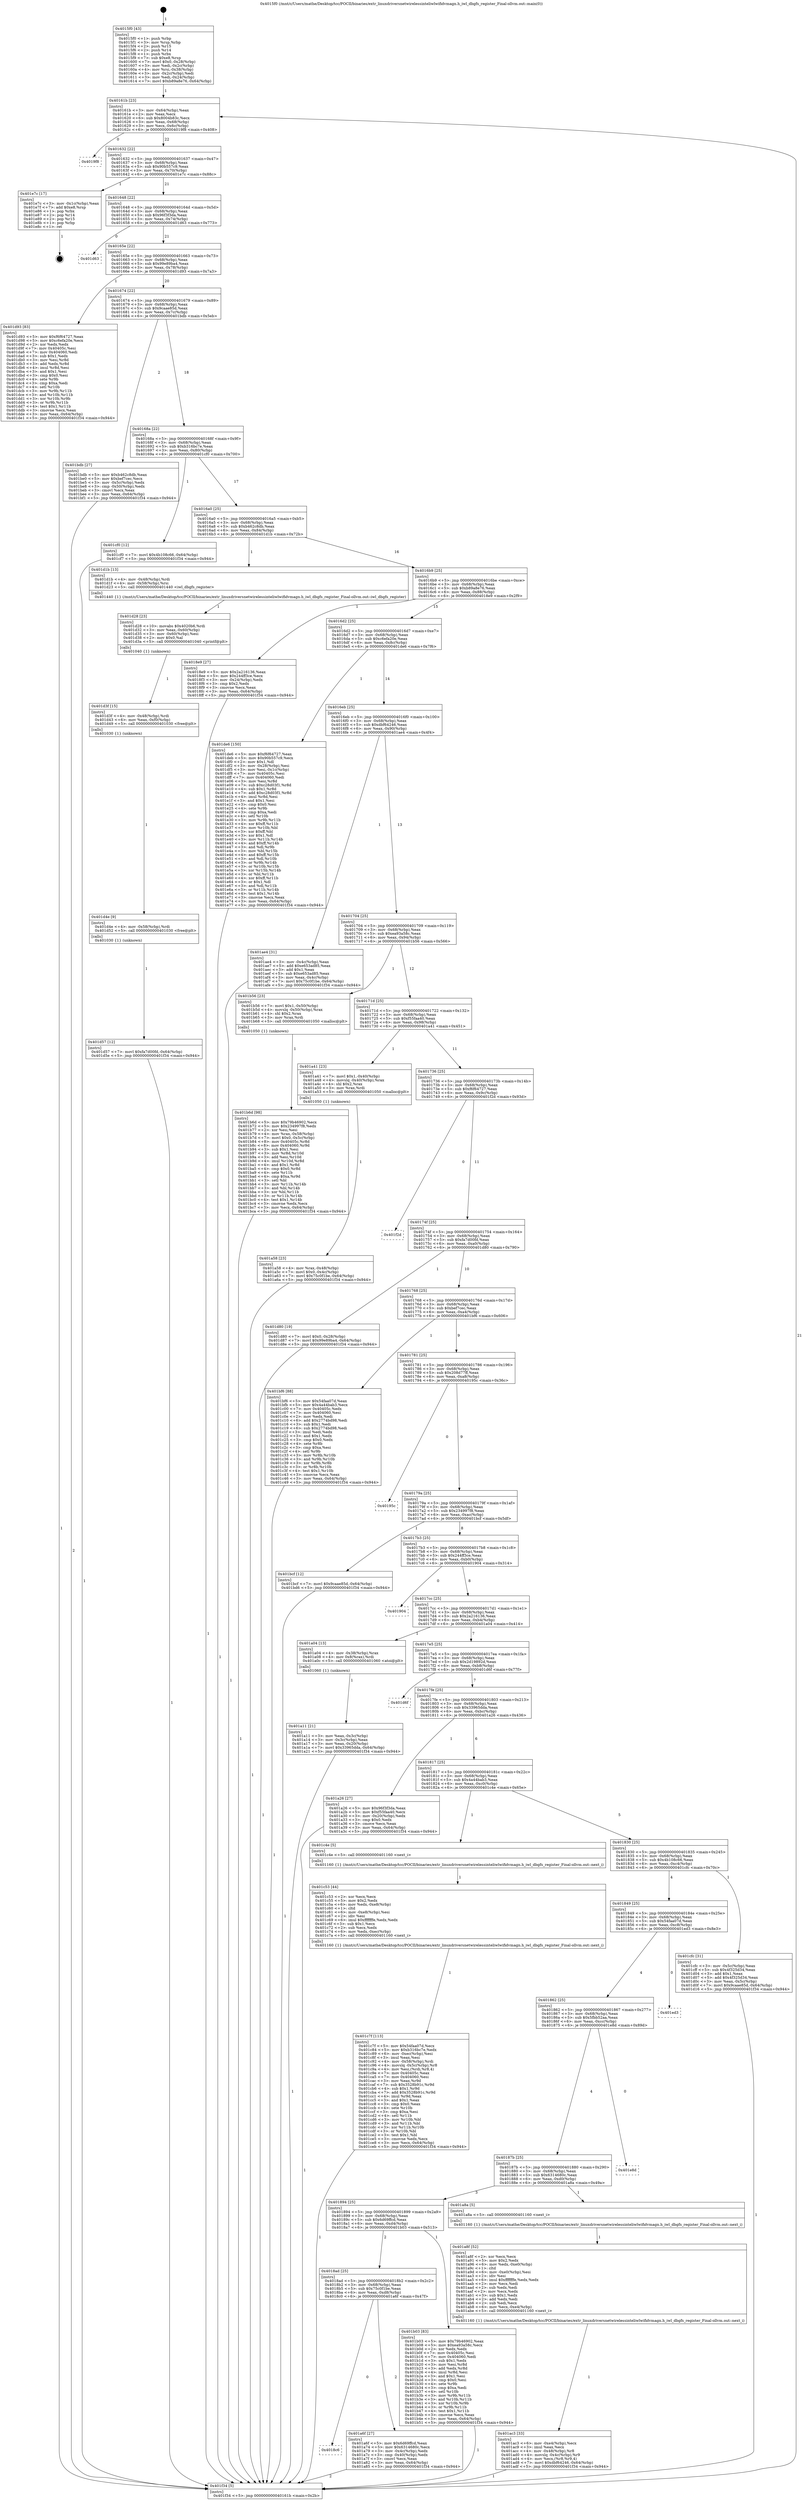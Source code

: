digraph "0x4015f0" {
  label = "0x4015f0 (/mnt/c/Users/mathe/Desktop/tcc/POCII/binaries/extr_linuxdriversnetwirelessinteliwlwifidvmagn.h_iwl_dbgfs_register_Final-ollvm.out::main(0))"
  labelloc = "t"
  node[shape=record]

  Entry [label="",width=0.3,height=0.3,shape=circle,fillcolor=black,style=filled]
  "0x40161b" [label="{
     0x40161b [23]\l
     | [instrs]\l
     &nbsp;&nbsp;0x40161b \<+3\>: mov -0x64(%rbp),%eax\l
     &nbsp;&nbsp;0x40161e \<+2\>: mov %eax,%ecx\l
     &nbsp;&nbsp;0x401620 \<+6\>: sub $0x8004b83c,%ecx\l
     &nbsp;&nbsp;0x401626 \<+3\>: mov %eax,-0x68(%rbp)\l
     &nbsp;&nbsp;0x401629 \<+3\>: mov %ecx,-0x6c(%rbp)\l
     &nbsp;&nbsp;0x40162c \<+6\>: je 00000000004019f8 \<main+0x408\>\l
  }"]
  "0x4019f8" [label="{
     0x4019f8\l
  }", style=dashed]
  "0x401632" [label="{
     0x401632 [22]\l
     | [instrs]\l
     &nbsp;&nbsp;0x401632 \<+5\>: jmp 0000000000401637 \<main+0x47\>\l
     &nbsp;&nbsp;0x401637 \<+3\>: mov -0x68(%rbp),%eax\l
     &nbsp;&nbsp;0x40163a \<+5\>: sub $0x90b557c9,%eax\l
     &nbsp;&nbsp;0x40163f \<+3\>: mov %eax,-0x70(%rbp)\l
     &nbsp;&nbsp;0x401642 \<+6\>: je 0000000000401e7c \<main+0x88c\>\l
  }"]
  Exit [label="",width=0.3,height=0.3,shape=circle,fillcolor=black,style=filled,peripheries=2]
  "0x401e7c" [label="{
     0x401e7c [17]\l
     | [instrs]\l
     &nbsp;&nbsp;0x401e7c \<+3\>: mov -0x1c(%rbp),%eax\l
     &nbsp;&nbsp;0x401e7f \<+7\>: add $0xe8,%rsp\l
     &nbsp;&nbsp;0x401e86 \<+1\>: pop %rbx\l
     &nbsp;&nbsp;0x401e87 \<+2\>: pop %r14\l
     &nbsp;&nbsp;0x401e89 \<+2\>: pop %r15\l
     &nbsp;&nbsp;0x401e8b \<+1\>: pop %rbp\l
     &nbsp;&nbsp;0x401e8c \<+1\>: ret\l
  }"]
  "0x401648" [label="{
     0x401648 [22]\l
     | [instrs]\l
     &nbsp;&nbsp;0x401648 \<+5\>: jmp 000000000040164d \<main+0x5d\>\l
     &nbsp;&nbsp;0x40164d \<+3\>: mov -0x68(%rbp),%eax\l
     &nbsp;&nbsp;0x401650 \<+5\>: sub $0x96f3f3da,%eax\l
     &nbsp;&nbsp;0x401655 \<+3\>: mov %eax,-0x74(%rbp)\l
     &nbsp;&nbsp;0x401658 \<+6\>: je 0000000000401d63 \<main+0x773\>\l
  }"]
  "0x401d57" [label="{
     0x401d57 [12]\l
     | [instrs]\l
     &nbsp;&nbsp;0x401d57 \<+7\>: movl $0xfa7d00fd,-0x64(%rbp)\l
     &nbsp;&nbsp;0x401d5e \<+5\>: jmp 0000000000401f34 \<main+0x944\>\l
  }"]
  "0x401d63" [label="{
     0x401d63\l
  }", style=dashed]
  "0x40165e" [label="{
     0x40165e [22]\l
     | [instrs]\l
     &nbsp;&nbsp;0x40165e \<+5\>: jmp 0000000000401663 \<main+0x73\>\l
     &nbsp;&nbsp;0x401663 \<+3\>: mov -0x68(%rbp),%eax\l
     &nbsp;&nbsp;0x401666 \<+5\>: sub $0x99e89ba4,%eax\l
     &nbsp;&nbsp;0x40166b \<+3\>: mov %eax,-0x78(%rbp)\l
     &nbsp;&nbsp;0x40166e \<+6\>: je 0000000000401d93 \<main+0x7a3\>\l
  }"]
  "0x401d4e" [label="{
     0x401d4e [9]\l
     | [instrs]\l
     &nbsp;&nbsp;0x401d4e \<+4\>: mov -0x58(%rbp),%rdi\l
     &nbsp;&nbsp;0x401d52 \<+5\>: call 0000000000401030 \<free@plt\>\l
     | [calls]\l
     &nbsp;&nbsp;0x401030 \{1\} (unknown)\l
  }"]
  "0x401d93" [label="{
     0x401d93 [83]\l
     | [instrs]\l
     &nbsp;&nbsp;0x401d93 \<+5\>: mov $0xf6f64727,%eax\l
     &nbsp;&nbsp;0x401d98 \<+5\>: mov $0xc6efa20e,%ecx\l
     &nbsp;&nbsp;0x401d9d \<+2\>: xor %edx,%edx\l
     &nbsp;&nbsp;0x401d9f \<+7\>: mov 0x40405c,%esi\l
     &nbsp;&nbsp;0x401da6 \<+7\>: mov 0x404060,%edi\l
     &nbsp;&nbsp;0x401dad \<+3\>: sub $0x1,%edx\l
     &nbsp;&nbsp;0x401db0 \<+3\>: mov %esi,%r8d\l
     &nbsp;&nbsp;0x401db3 \<+3\>: add %edx,%r8d\l
     &nbsp;&nbsp;0x401db6 \<+4\>: imul %r8d,%esi\l
     &nbsp;&nbsp;0x401dba \<+3\>: and $0x1,%esi\l
     &nbsp;&nbsp;0x401dbd \<+3\>: cmp $0x0,%esi\l
     &nbsp;&nbsp;0x401dc0 \<+4\>: sete %r9b\l
     &nbsp;&nbsp;0x401dc4 \<+3\>: cmp $0xa,%edi\l
     &nbsp;&nbsp;0x401dc7 \<+4\>: setl %r10b\l
     &nbsp;&nbsp;0x401dcb \<+3\>: mov %r9b,%r11b\l
     &nbsp;&nbsp;0x401dce \<+3\>: and %r10b,%r11b\l
     &nbsp;&nbsp;0x401dd1 \<+3\>: xor %r10b,%r9b\l
     &nbsp;&nbsp;0x401dd4 \<+3\>: or %r9b,%r11b\l
     &nbsp;&nbsp;0x401dd7 \<+4\>: test $0x1,%r11b\l
     &nbsp;&nbsp;0x401ddb \<+3\>: cmovne %ecx,%eax\l
     &nbsp;&nbsp;0x401dde \<+3\>: mov %eax,-0x64(%rbp)\l
     &nbsp;&nbsp;0x401de1 \<+5\>: jmp 0000000000401f34 \<main+0x944\>\l
  }"]
  "0x401674" [label="{
     0x401674 [22]\l
     | [instrs]\l
     &nbsp;&nbsp;0x401674 \<+5\>: jmp 0000000000401679 \<main+0x89\>\l
     &nbsp;&nbsp;0x401679 \<+3\>: mov -0x68(%rbp),%eax\l
     &nbsp;&nbsp;0x40167c \<+5\>: sub $0x9caae85d,%eax\l
     &nbsp;&nbsp;0x401681 \<+3\>: mov %eax,-0x7c(%rbp)\l
     &nbsp;&nbsp;0x401684 \<+6\>: je 0000000000401bdb \<main+0x5eb\>\l
  }"]
  "0x401d3f" [label="{
     0x401d3f [15]\l
     | [instrs]\l
     &nbsp;&nbsp;0x401d3f \<+4\>: mov -0x48(%rbp),%rdi\l
     &nbsp;&nbsp;0x401d43 \<+6\>: mov %eax,-0xf0(%rbp)\l
     &nbsp;&nbsp;0x401d49 \<+5\>: call 0000000000401030 \<free@plt\>\l
     | [calls]\l
     &nbsp;&nbsp;0x401030 \{1\} (unknown)\l
  }"]
  "0x401bdb" [label="{
     0x401bdb [27]\l
     | [instrs]\l
     &nbsp;&nbsp;0x401bdb \<+5\>: mov $0xb462c8db,%eax\l
     &nbsp;&nbsp;0x401be0 \<+5\>: mov $0xbef7cec,%ecx\l
     &nbsp;&nbsp;0x401be5 \<+3\>: mov -0x5c(%rbp),%edx\l
     &nbsp;&nbsp;0x401be8 \<+3\>: cmp -0x50(%rbp),%edx\l
     &nbsp;&nbsp;0x401beb \<+3\>: cmovl %ecx,%eax\l
     &nbsp;&nbsp;0x401bee \<+3\>: mov %eax,-0x64(%rbp)\l
     &nbsp;&nbsp;0x401bf1 \<+5\>: jmp 0000000000401f34 \<main+0x944\>\l
  }"]
  "0x40168a" [label="{
     0x40168a [22]\l
     | [instrs]\l
     &nbsp;&nbsp;0x40168a \<+5\>: jmp 000000000040168f \<main+0x9f\>\l
     &nbsp;&nbsp;0x40168f \<+3\>: mov -0x68(%rbp),%eax\l
     &nbsp;&nbsp;0x401692 \<+5\>: sub $0xb316bc7e,%eax\l
     &nbsp;&nbsp;0x401697 \<+3\>: mov %eax,-0x80(%rbp)\l
     &nbsp;&nbsp;0x40169a \<+6\>: je 0000000000401cf0 \<main+0x700\>\l
  }"]
  "0x401d28" [label="{
     0x401d28 [23]\l
     | [instrs]\l
     &nbsp;&nbsp;0x401d28 \<+10\>: movabs $0x4020b6,%rdi\l
     &nbsp;&nbsp;0x401d32 \<+3\>: mov %eax,-0x60(%rbp)\l
     &nbsp;&nbsp;0x401d35 \<+3\>: mov -0x60(%rbp),%esi\l
     &nbsp;&nbsp;0x401d38 \<+2\>: mov $0x0,%al\l
     &nbsp;&nbsp;0x401d3a \<+5\>: call 0000000000401040 \<printf@plt\>\l
     | [calls]\l
     &nbsp;&nbsp;0x401040 \{1\} (unknown)\l
  }"]
  "0x401cf0" [label="{
     0x401cf0 [12]\l
     | [instrs]\l
     &nbsp;&nbsp;0x401cf0 \<+7\>: movl $0x4b108c66,-0x64(%rbp)\l
     &nbsp;&nbsp;0x401cf7 \<+5\>: jmp 0000000000401f34 \<main+0x944\>\l
  }"]
  "0x4016a0" [label="{
     0x4016a0 [25]\l
     | [instrs]\l
     &nbsp;&nbsp;0x4016a0 \<+5\>: jmp 00000000004016a5 \<main+0xb5\>\l
     &nbsp;&nbsp;0x4016a5 \<+3\>: mov -0x68(%rbp),%eax\l
     &nbsp;&nbsp;0x4016a8 \<+5\>: sub $0xb462c8db,%eax\l
     &nbsp;&nbsp;0x4016ad \<+6\>: mov %eax,-0x84(%rbp)\l
     &nbsp;&nbsp;0x4016b3 \<+6\>: je 0000000000401d1b \<main+0x72b\>\l
  }"]
  "0x401c7f" [label="{
     0x401c7f [113]\l
     | [instrs]\l
     &nbsp;&nbsp;0x401c7f \<+5\>: mov $0x54faa07d,%ecx\l
     &nbsp;&nbsp;0x401c84 \<+5\>: mov $0xb316bc7e,%edx\l
     &nbsp;&nbsp;0x401c89 \<+6\>: mov -0xec(%rbp),%esi\l
     &nbsp;&nbsp;0x401c8f \<+3\>: imul %eax,%esi\l
     &nbsp;&nbsp;0x401c92 \<+4\>: mov -0x58(%rbp),%rdi\l
     &nbsp;&nbsp;0x401c96 \<+4\>: movslq -0x5c(%rbp),%r8\l
     &nbsp;&nbsp;0x401c9a \<+4\>: mov %esi,(%rdi,%r8,4)\l
     &nbsp;&nbsp;0x401c9e \<+7\>: mov 0x40405c,%eax\l
     &nbsp;&nbsp;0x401ca5 \<+7\>: mov 0x404060,%esi\l
     &nbsp;&nbsp;0x401cac \<+3\>: mov %eax,%r9d\l
     &nbsp;&nbsp;0x401caf \<+7\>: sub $0x3528b91c,%r9d\l
     &nbsp;&nbsp;0x401cb6 \<+4\>: sub $0x1,%r9d\l
     &nbsp;&nbsp;0x401cba \<+7\>: add $0x3528b91c,%r9d\l
     &nbsp;&nbsp;0x401cc1 \<+4\>: imul %r9d,%eax\l
     &nbsp;&nbsp;0x401cc5 \<+3\>: and $0x1,%eax\l
     &nbsp;&nbsp;0x401cc8 \<+3\>: cmp $0x0,%eax\l
     &nbsp;&nbsp;0x401ccb \<+4\>: sete %r10b\l
     &nbsp;&nbsp;0x401ccf \<+3\>: cmp $0xa,%esi\l
     &nbsp;&nbsp;0x401cd2 \<+4\>: setl %r11b\l
     &nbsp;&nbsp;0x401cd6 \<+3\>: mov %r10b,%bl\l
     &nbsp;&nbsp;0x401cd9 \<+3\>: and %r11b,%bl\l
     &nbsp;&nbsp;0x401cdc \<+3\>: xor %r11b,%r10b\l
     &nbsp;&nbsp;0x401cdf \<+3\>: or %r10b,%bl\l
     &nbsp;&nbsp;0x401ce2 \<+3\>: test $0x1,%bl\l
     &nbsp;&nbsp;0x401ce5 \<+3\>: cmovne %edx,%ecx\l
     &nbsp;&nbsp;0x401ce8 \<+3\>: mov %ecx,-0x64(%rbp)\l
     &nbsp;&nbsp;0x401ceb \<+5\>: jmp 0000000000401f34 \<main+0x944\>\l
  }"]
  "0x401d1b" [label="{
     0x401d1b [13]\l
     | [instrs]\l
     &nbsp;&nbsp;0x401d1b \<+4\>: mov -0x48(%rbp),%rdi\l
     &nbsp;&nbsp;0x401d1f \<+4\>: mov -0x58(%rbp),%rsi\l
     &nbsp;&nbsp;0x401d23 \<+5\>: call 0000000000401440 \<iwl_dbgfs_register\>\l
     | [calls]\l
     &nbsp;&nbsp;0x401440 \{1\} (/mnt/c/Users/mathe/Desktop/tcc/POCII/binaries/extr_linuxdriversnetwirelessinteliwlwifidvmagn.h_iwl_dbgfs_register_Final-ollvm.out::iwl_dbgfs_register)\l
  }"]
  "0x4016b9" [label="{
     0x4016b9 [25]\l
     | [instrs]\l
     &nbsp;&nbsp;0x4016b9 \<+5\>: jmp 00000000004016be \<main+0xce\>\l
     &nbsp;&nbsp;0x4016be \<+3\>: mov -0x68(%rbp),%eax\l
     &nbsp;&nbsp;0x4016c1 \<+5\>: sub $0xb89a8e76,%eax\l
     &nbsp;&nbsp;0x4016c6 \<+6\>: mov %eax,-0x88(%rbp)\l
     &nbsp;&nbsp;0x4016cc \<+6\>: je 00000000004018e9 \<main+0x2f9\>\l
  }"]
  "0x401c53" [label="{
     0x401c53 [44]\l
     | [instrs]\l
     &nbsp;&nbsp;0x401c53 \<+2\>: xor %ecx,%ecx\l
     &nbsp;&nbsp;0x401c55 \<+5\>: mov $0x2,%edx\l
     &nbsp;&nbsp;0x401c5a \<+6\>: mov %edx,-0xe8(%rbp)\l
     &nbsp;&nbsp;0x401c60 \<+1\>: cltd\l
     &nbsp;&nbsp;0x401c61 \<+6\>: mov -0xe8(%rbp),%esi\l
     &nbsp;&nbsp;0x401c67 \<+2\>: idiv %esi\l
     &nbsp;&nbsp;0x401c69 \<+6\>: imul $0xfffffffe,%edx,%edx\l
     &nbsp;&nbsp;0x401c6f \<+3\>: sub $0x1,%ecx\l
     &nbsp;&nbsp;0x401c72 \<+2\>: sub %ecx,%edx\l
     &nbsp;&nbsp;0x401c74 \<+6\>: mov %edx,-0xec(%rbp)\l
     &nbsp;&nbsp;0x401c7a \<+5\>: call 0000000000401160 \<next_i\>\l
     | [calls]\l
     &nbsp;&nbsp;0x401160 \{1\} (/mnt/c/Users/mathe/Desktop/tcc/POCII/binaries/extr_linuxdriversnetwirelessinteliwlwifidvmagn.h_iwl_dbgfs_register_Final-ollvm.out::next_i)\l
  }"]
  "0x4018e9" [label="{
     0x4018e9 [27]\l
     | [instrs]\l
     &nbsp;&nbsp;0x4018e9 \<+5\>: mov $0x2a216136,%eax\l
     &nbsp;&nbsp;0x4018ee \<+5\>: mov $0x244ff3ce,%ecx\l
     &nbsp;&nbsp;0x4018f3 \<+3\>: mov -0x24(%rbp),%edx\l
     &nbsp;&nbsp;0x4018f6 \<+3\>: cmp $0x2,%edx\l
     &nbsp;&nbsp;0x4018f9 \<+3\>: cmovne %ecx,%eax\l
     &nbsp;&nbsp;0x4018fc \<+3\>: mov %eax,-0x64(%rbp)\l
     &nbsp;&nbsp;0x4018ff \<+5\>: jmp 0000000000401f34 \<main+0x944\>\l
  }"]
  "0x4016d2" [label="{
     0x4016d2 [25]\l
     | [instrs]\l
     &nbsp;&nbsp;0x4016d2 \<+5\>: jmp 00000000004016d7 \<main+0xe7\>\l
     &nbsp;&nbsp;0x4016d7 \<+3\>: mov -0x68(%rbp),%eax\l
     &nbsp;&nbsp;0x4016da \<+5\>: sub $0xc6efa20e,%eax\l
     &nbsp;&nbsp;0x4016df \<+6\>: mov %eax,-0x8c(%rbp)\l
     &nbsp;&nbsp;0x4016e5 \<+6\>: je 0000000000401de6 \<main+0x7f6\>\l
  }"]
  "0x401f34" [label="{
     0x401f34 [5]\l
     | [instrs]\l
     &nbsp;&nbsp;0x401f34 \<+5\>: jmp 000000000040161b \<main+0x2b\>\l
  }"]
  "0x4015f0" [label="{
     0x4015f0 [43]\l
     | [instrs]\l
     &nbsp;&nbsp;0x4015f0 \<+1\>: push %rbp\l
     &nbsp;&nbsp;0x4015f1 \<+3\>: mov %rsp,%rbp\l
     &nbsp;&nbsp;0x4015f4 \<+2\>: push %r15\l
     &nbsp;&nbsp;0x4015f6 \<+2\>: push %r14\l
     &nbsp;&nbsp;0x4015f8 \<+1\>: push %rbx\l
     &nbsp;&nbsp;0x4015f9 \<+7\>: sub $0xe8,%rsp\l
     &nbsp;&nbsp;0x401600 \<+7\>: movl $0x0,-0x28(%rbp)\l
     &nbsp;&nbsp;0x401607 \<+3\>: mov %edi,-0x2c(%rbp)\l
     &nbsp;&nbsp;0x40160a \<+4\>: mov %rsi,-0x38(%rbp)\l
     &nbsp;&nbsp;0x40160e \<+3\>: mov -0x2c(%rbp),%edi\l
     &nbsp;&nbsp;0x401611 \<+3\>: mov %edi,-0x24(%rbp)\l
     &nbsp;&nbsp;0x401614 \<+7\>: movl $0xb89a8e76,-0x64(%rbp)\l
  }"]
  "0x401b6d" [label="{
     0x401b6d [98]\l
     | [instrs]\l
     &nbsp;&nbsp;0x401b6d \<+5\>: mov $0x79b46902,%ecx\l
     &nbsp;&nbsp;0x401b72 \<+5\>: mov $0x234997f8,%edx\l
     &nbsp;&nbsp;0x401b77 \<+2\>: xor %esi,%esi\l
     &nbsp;&nbsp;0x401b79 \<+4\>: mov %rax,-0x58(%rbp)\l
     &nbsp;&nbsp;0x401b7d \<+7\>: movl $0x0,-0x5c(%rbp)\l
     &nbsp;&nbsp;0x401b84 \<+8\>: mov 0x40405c,%r8d\l
     &nbsp;&nbsp;0x401b8c \<+8\>: mov 0x404060,%r9d\l
     &nbsp;&nbsp;0x401b94 \<+3\>: sub $0x1,%esi\l
     &nbsp;&nbsp;0x401b97 \<+3\>: mov %r8d,%r10d\l
     &nbsp;&nbsp;0x401b9a \<+3\>: add %esi,%r10d\l
     &nbsp;&nbsp;0x401b9d \<+4\>: imul %r10d,%r8d\l
     &nbsp;&nbsp;0x401ba1 \<+4\>: and $0x1,%r8d\l
     &nbsp;&nbsp;0x401ba5 \<+4\>: cmp $0x0,%r8d\l
     &nbsp;&nbsp;0x401ba9 \<+4\>: sete %r11b\l
     &nbsp;&nbsp;0x401bad \<+4\>: cmp $0xa,%r9d\l
     &nbsp;&nbsp;0x401bb1 \<+3\>: setl %bl\l
     &nbsp;&nbsp;0x401bb4 \<+3\>: mov %r11b,%r14b\l
     &nbsp;&nbsp;0x401bb7 \<+3\>: and %bl,%r14b\l
     &nbsp;&nbsp;0x401bba \<+3\>: xor %bl,%r11b\l
     &nbsp;&nbsp;0x401bbd \<+3\>: or %r11b,%r14b\l
     &nbsp;&nbsp;0x401bc0 \<+4\>: test $0x1,%r14b\l
     &nbsp;&nbsp;0x401bc4 \<+3\>: cmovne %edx,%ecx\l
     &nbsp;&nbsp;0x401bc7 \<+3\>: mov %ecx,-0x64(%rbp)\l
     &nbsp;&nbsp;0x401bca \<+5\>: jmp 0000000000401f34 \<main+0x944\>\l
  }"]
  "0x401de6" [label="{
     0x401de6 [150]\l
     | [instrs]\l
     &nbsp;&nbsp;0x401de6 \<+5\>: mov $0xf6f64727,%eax\l
     &nbsp;&nbsp;0x401deb \<+5\>: mov $0x90b557c9,%ecx\l
     &nbsp;&nbsp;0x401df0 \<+2\>: mov $0x1,%dl\l
     &nbsp;&nbsp;0x401df2 \<+3\>: mov -0x28(%rbp),%esi\l
     &nbsp;&nbsp;0x401df5 \<+3\>: mov %esi,-0x1c(%rbp)\l
     &nbsp;&nbsp;0x401df8 \<+7\>: mov 0x40405c,%esi\l
     &nbsp;&nbsp;0x401dff \<+7\>: mov 0x404060,%edi\l
     &nbsp;&nbsp;0x401e06 \<+3\>: mov %esi,%r8d\l
     &nbsp;&nbsp;0x401e09 \<+7\>: sub $0xc28d03f1,%r8d\l
     &nbsp;&nbsp;0x401e10 \<+4\>: sub $0x1,%r8d\l
     &nbsp;&nbsp;0x401e14 \<+7\>: add $0xc28d03f1,%r8d\l
     &nbsp;&nbsp;0x401e1b \<+4\>: imul %r8d,%esi\l
     &nbsp;&nbsp;0x401e1f \<+3\>: and $0x1,%esi\l
     &nbsp;&nbsp;0x401e22 \<+3\>: cmp $0x0,%esi\l
     &nbsp;&nbsp;0x401e25 \<+4\>: sete %r9b\l
     &nbsp;&nbsp;0x401e29 \<+3\>: cmp $0xa,%edi\l
     &nbsp;&nbsp;0x401e2c \<+4\>: setl %r10b\l
     &nbsp;&nbsp;0x401e30 \<+3\>: mov %r9b,%r11b\l
     &nbsp;&nbsp;0x401e33 \<+4\>: xor $0xff,%r11b\l
     &nbsp;&nbsp;0x401e37 \<+3\>: mov %r10b,%bl\l
     &nbsp;&nbsp;0x401e3a \<+3\>: xor $0xff,%bl\l
     &nbsp;&nbsp;0x401e3d \<+3\>: xor $0x1,%dl\l
     &nbsp;&nbsp;0x401e40 \<+3\>: mov %r11b,%r14b\l
     &nbsp;&nbsp;0x401e43 \<+4\>: and $0xff,%r14b\l
     &nbsp;&nbsp;0x401e47 \<+3\>: and %dl,%r9b\l
     &nbsp;&nbsp;0x401e4a \<+3\>: mov %bl,%r15b\l
     &nbsp;&nbsp;0x401e4d \<+4\>: and $0xff,%r15b\l
     &nbsp;&nbsp;0x401e51 \<+3\>: and %dl,%r10b\l
     &nbsp;&nbsp;0x401e54 \<+3\>: or %r9b,%r14b\l
     &nbsp;&nbsp;0x401e57 \<+3\>: or %r10b,%r15b\l
     &nbsp;&nbsp;0x401e5a \<+3\>: xor %r15b,%r14b\l
     &nbsp;&nbsp;0x401e5d \<+3\>: or %bl,%r11b\l
     &nbsp;&nbsp;0x401e60 \<+4\>: xor $0xff,%r11b\l
     &nbsp;&nbsp;0x401e64 \<+3\>: or $0x1,%dl\l
     &nbsp;&nbsp;0x401e67 \<+3\>: and %dl,%r11b\l
     &nbsp;&nbsp;0x401e6a \<+3\>: or %r11b,%r14b\l
     &nbsp;&nbsp;0x401e6d \<+4\>: test $0x1,%r14b\l
     &nbsp;&nbsp;0x401e71 \<+3\>: cmovne %ecx,%eax\l
     &nbsp;&nbsp;0x401e74 \<+3\>: mov %eax,-0x64(%rbp)\l
     &nbsp;&nbsp;0x401e77 \<+5\>: jmp 0000000000401f34 \<main+0x944\>\l
  }"]
  "0x4016eb" [label="{
     0x4016eb [25]\l
     | [instrs]\l
     &nbsp;&nbsp;0x4016eb \<+5\>: jmp 00000000004016f0 \<main+0x100\>\l
     &nbsp;&nbsp;0x4016f0 \<+3\>: mov -0x68(%rbp),%eax\l
     &nbsp;&nbsp;0x4016f3 \<+5\>: sub $0xdbf64246,%eax\l
     &nbsp;&nbsp;0x4016f8 \<+6\>: mov %eax,-0x90(%rbp)\l
     &nbsp;&nbsp;0x4016fe \<+6\>: je 0000000000401ae4 \<main+0x4f4\>\l
  }"]
  "0x401ac3" [label="{
     0x401ac3 [33]\l
     | [instrs]\l
     &nbsp;&nbsp;0x401ac3 \<+6\>: mov -0xe4(%rbp),%ecx\l
     &nbsp;&nbsp;0x401ac9 \<+3\>: imul %eax,%ecx\l
     &nbsp;&nbsp;0x401acc \<+4\>: mov -0x48(%rbp),%r8\l
     &nbsp;&nbsp;0x401ad0 \<+4\>: movslq -0x4c(%rbp),%r9\l
     &nbsp;&nbsp;0x401ad4 \<+4\>: mov %ecx,(%r8,%r9,4)\l
     &nbsp;&nbsp;0x401ad8 \<+7\>: movl $0xdbf64246,-0x64(%rbp)\l
     &nbsp;&nbsp;0x401adf \<+5\>: jmp 0000000000401f34 \<main+0x944\>\l
  }"]
  "0x401ae4" [label="{
     0x401ae4 [31]\l
     | [instrs]\l
     &nbsp;&nbsp;0x401ae4 \<+3\>: mov -0x4c(%rbp),%eax\l
     &nbsp;&nbsp;0x401ae7 \<+5\>: add $0xe653ad85,%eax\l
     &nbsp;&nbsp;0x401aec \<+3\>: add $0x1,%eax\l
     &nbsp;&nbsp;0x401aef \<+5\>: sub $0xe653ad85,%eax\l
     &nbsp;&nbsp;0x401af4 \<+3\>: mov %eax,-0x4c(%rbp)\l
     &nbsp;&nbsp;0x401af7 \<+7\>: movl $0x75c0f1be,-0x64(%rbp)\l
     &nbsp;&nbsp;0x401afe \<+5\>: jmp 0000000000401f34 \<main+0x944\>\l
  }"]
  "0x401704" [label="{
     0x401704 [25]\l
     | [instrs]\l
     &nbsp;&nbsp;0x401704 \<+5\>: jmp 0000000000401709 \<main+0x119\>\l
     &nbsp;&nbsp;0x401709 \<+3\>: mov -0x68(%rbp),%eax\l
     &nbsp;&nbsp;0x40170c \<+5\>: sub $0xea93a58c,%eax\l
     &nbsp;&nbsp;0x401711 \<+6\>: mov %eax,-0x94(%rbp)\l
     &nbsp;&nbsp;0x401717 \<+6\>: je 0000000000401b56 \<main+0x566\>\l
  }"]
  "0x401a8f" [label="{
     0x401a8f [52]\l
     | [instrs]\l
     &nbsp;&nbsp;0x401a8f \<+2\>: xor %ecx,%ecx\l
     &nbsp;&nbsp;0x401a91 \<+5\>: mov $0x2,%edx\l
     &nbsp;&nbsp;0x401a96 \<+6\>: mov %edx,-0xe0(%rbp)\l
     &nbsp;&nbsp;0x401a9c \<+1\>: cltd\l
     &nbsp;&nbsp;0x401a9d \<+6\>: mov -0xe0(%rbp),%esi\l
     &nbsp;&nbsp;0x401aa3 \<+2\>: idiv %esi\l
     &nbsp;&nbsp;0x401aa5 \<+6\>: imul $0xfffffffe,%edx,%edx\l
     &nbsp;&nbsp;0x401aab \<+2\>: mov %ecx,%edi\l
     &nbsp;&nbsp;0x401aad \<+2\>: sub %edx,%edi\l
     &nbsp;&nbsp;0x401aaf \<+2\>: mov %ecx,%edx\l
     &nbsp;&nbsp;0x401ab1 \<+3\>: sub $0x1,%edx\l
     &nbsp;&nbsp;0x401ab4 \<+2\>: add %edx,%edi\l
     &nbsp;&nbsp;0x401ab6 \<+2\>: sub %edi,%ecx\l
     &nbsp;&nbsp;0x401ab8 \<+6\>: mov %ecx,-0xe4(%rbp)\l
     &nbsp;&nbsp;0x401abe \<+5\>: call 0000000000401160 \<next_i\>\l
     | [calls]\l
     &nbsp;&nbsp;0x401160 \{1\} (/mnt/c/Users/mathe/Desktop/tcc/POCII/binaries/extr_linuxdriversnetwirelessinteliwlwifidvmagn.h_iwl_dbgfs_register_Final-ollvm.out::next_i)\l
  }"]
  "0x401b56" [label="{
     0x401b56 [23]\l
     | [instrs]\l
     &nbsp;&nbsp;0x401b56 \<+7\>: movl $0x1,-0x50(%rbp)\l
     &nbsp;&nbsp;0x401b5d \<+4\>: movslq -0x50(%rbp),%rax\l
     &nbsp;&nbsp;0x401b61 \<+4\>: shl $0x2,%rax\l
     &nbsp;&nbsp;0x401b65 \<+3\>: mov %rax,%rdi\l
     &nbsp;&nbsp;0x401b68 \<+5\>: call 0000000000401050 \<malloc@plt\>\l
     | [calls]\l
     &nbsp;&nbsp;0x401050 \{1\} (unknown)\l
  }"]
  "0x40171d" [label="{
     0x40171d [25]\l
     | [instrs]\l
     &nbsp;&nbsp;0x40171d \<+5\>: jmp 0000000000401722 \<main+0x132\>\l
     &nbsp;&nbsp;0x401722 \<+3\>: mov -0x68(%rbp),%eax\l
     &nbsp;&nbsp;0x401725 \<+5\>: sub $0xf55faa40,%eax\l
     &nbsp;&nbsp;0x40172a \<+6\>: mov %eax,-0x98(%rbp)\l
     &nbsp;&nbsp;0x401730 \<+6\>: je 0000000000401a41 \<main+0x451\>\l
  }"]
  "0x4018c6" [label="{
     0x4018c6\l
  }", style=dashed]
  "0x401a41" [label="{
     0x401a41 [23]\l
     | [instrs]\l
     &nbsp;&nbsp;0x401a41 \<+7\>: movl $0x1,-0x40(%rbp)\l
     &nbsp;&nbsp;0x401a48 \<+4\>: movslq -0x40(%rbp),%rax\l
     &nbsp;&nbsp;0x401a4c \<+4\>: shl $0x2,%rax\l
     &nbsp;&nbsp;0x401a50 \<+3\>: mov %rax,%rdi\l
     &nbsp;&nbsp;0x401a53 \<+5\>: call 0000000000401050 \<malloc@plt\>\l
     | [calls]\l
     &nbsp;&nbsp;0x401050 \{1\} (unknown)\l
  }"]
  "0x401736" [label="{
     0x401736 [25]\l
     | [instrs]\l
     &nbsp;&nbsp;0x401736 \<+5\>: jmp 000000000040173b \<main+0x14b\>\l
     &nbsp;&nbsp;0x40173b \<+3\>: mov -0x68(%rbp),%eax\l
     &nbsp;&nbsp;0x40173e \<+5\>: sub $0xf6f64727,%eax\l
     &nbsp;&nbsp;0x401743 \<+6\>: mov %eax,-0x9c(%rbp)\l
     &nbsp;&nbsp;0x401749 \<+6\>: je 0000000000401f2d \<main+0x93d\>\l
  }"]
  "0x401a6f" [label="{
     0x401a6f [27]\l
     | [instrs]\l
     &nbsp;&nbsp;0x401a6f \<+5\>: mov $0x6d69ffcd,%eax\l
     &nbsp;&nbsp;0x401a74 \<+5\>: mov $0x6314680c,%ecx\l
     &nbsp;&nbsp;0x401a79 \<+3\>: mov -0x4c(%rbp),%edx\l
     &nbsp;&nbsp;0x401a7c \<+3\>: cmp -0x40(%rbp),%edx\l
     &nbsp;&nbsp;0x401a7f \<+3\>: cmovl %ecx,%eax\l
     &nbsp;&nbsp;0x401a82 \<+3\>: mov %eax,-0x64(%rbp)\l
     &nbsp;&nbsp;0x401a85 \<+5\>: jmp 0000000000401f34 \<main+0x944\>\l
  }"]
  "0x401f2d" [label="{
     0x401f2d\l
  }", style=dashed]
  "0x40174f" [label="{
     0x40174f [25]\l
     | [instrs]\l
     &nbsp;&nbsp;0x40174f \<+5\>: jmp 0000000000401754 \<main+0x164\>\l
     &nbsp;&nbsp;0x401754 \<+3\>: mov -0x68(%rbp),%eax\l
     &nbsp;&nbsp;0x401757 \<+5\>: sub $0xfa7d00fd,%eax\l
     &nbsp;&nbsp;0x40175c \<+6\>: mov %eax,-0xa0(%rbp)\l
     &nbsp;&nbsp;0x401762 \<+6\>: je 0000000000401d80 \<main+0x790\>\l
  }"]
  "0x4018ad" [label="{
     0x4018ad [25]\l
     | [instrs]\l
     &nbsp;&nbsp;0x4018ad \<+5\>: jmp 00000000004018b2 \<main+0x2c2\>\l
     &nbsp;&nbsp;0x4018b2 \<+3\>: mov -0x68(%rbp),%eax\l
     &nbsp;&nbsp;0x4018b5 \<+5\>: sub $0x75c0f1be,%eax\l
     &nbsp;&nbsp;0x4018ba \<+6\>: mov %eax,-0xd8(%rbp)\l
     &nbsp;&nbsp;0x4018c0 \<+6\>: je 0000000000401a6f \<main+0x47f\>\l
  }"]
  "0x401d80" [label="{
     0x401d80 [19]\l
     | [instrs]\l
     &nbsp;&nbsp;0x401d80 \<+7\>: movl $0x0,-0x28(%rbp)\l
     &nbsp;&nbsp;0x401d87 \<+7\>: movl $0x99e89ba4,-0x64(%rbp)\l
     &nbsp;&nbsp;0x401d8e \<+5\>: jmp 0000000000401f34 \<main+0x944\>\l
  }"]
  "0x401768" [label="{
     0x401768 [25]\l
     | [instrs]\l
     &nbsp;&nbsp;0x401768 \<+5\>: jmp 000000000040176d \<main+0x17d\>\l
     &nbsp;&nbsp;0x40176d \<+3\>: mov -0x68(%rbp),%eax\l
     &nbsp;&nbsp;0x401770 \<+5\>: sub $0xbef7cec,%eax\l
     &nbsp;&nbsp;0x401775 \<+6\>: mov %eax,-0xa4(%rbp)\l
     &nbsp;&nbsp;0x40177b \<+6\>: je 0000000000401bf6 \<main+0x606\>\l
  }"]
  "0x401b03" [label="{
     0x401b03 [83]\l
     | [instrs]\l
     &nbsp;&nbsp;0x401b03 \<+5\>: mov $0x79b46902,%eax\l
     &nbsp;&nbsp;0x401b08 \<+5\>: mov $0xea93a58c,%ecx\l
     &nbsp;&nbsp;0x401b0d \<+2\>: xor %edx,%edx\l
     &nbsp;&nbsp;0x401b0f \<+7\>: mov 0x40405c,%esi\l
     &nbsp;&nbsp;0x401b16 \<+7\>: mov 0x404060,%edi\l
     &nbsp;&nbsp;0x401b1d \<+3\>: sub $0x1,%edx\l
     &nbsp;&nbsp;0x401b20 \<+3\>: mov %esi,%r8d\l
     &nbsp;&nbsp;0x401b23 \<+3\>: add %edx,%r8d\l
     &nbsp;&nbsp;0x401b26 \<+4\>: imul %r8d,%esi\l
     &nbsp;&nbsp;0x401b2a \<+3\>: and $0x1,%esi\l
     &nbsp;&nbsp;0x401b2d \<+3\>: cmp $0x0,%esi\l
     &nbsp;&nbsp;0x401b30 \<+4\>: sete %r9b\l
     &nbsp;&nbsp;0x401b34 \<+3\>: cmp $0xa,%edi\l
     &nbsp;&nbsp;0x401b37 \<+4\>: setl %r10b\l
     &nbsp;&nbsp;0x401b3b \<+3\>: mov %r9b,%r11b\l
     &nbsp;&nbsp;0x401b3e \<+3\>: and %r10b,%r11b\l
     &nbsp;&nbsp;0x401b41 \<+3\>: xor %r10b,%r9b\l
     &nbsp;&nbsp;0x401b44 \<+3\>: or %r9b,%r11b\l
     &nbsp;&nbsp;0x401b47 \<+4\>: test $0x1,%r11b\l
     &nbsp;&nbsp;0x401b4b \<+3\>: cmovne %ecx,%eax\l
     &nbsp;&nbsp;0x401b4e \<+3\>: mov %eax,-0x64(%rbp)\l
     &nbsp;&nbsp;0x401b51 \<+5\>: jmp 0000000000401f34 \<main+0x944\>\l
  }"]
  "0x401bf6" [label="{
     0x401bf6 [88]\l
     | [instrs]\l
     &nbsp;&nbsp;0x401bf6 \<+5\>: mov $0x54faa07d,%eax\l
     &nbsp;&nbsp;0x401bfb \<+5\>: mov $0x4a44bab3,%ecx\l
     &nbsp;&nbsp;0x401c00 \<+7\>: mov 0x40405c,%edx\l
     &nbsp;&nbsp;0x401c07 \<+7\>: mov 0x404060,%esi\l
     &nbsp;&nbsp;0x401c0e \<+2\>: mov %edx,%edi\l
     &nbsp;&nbsp;0x401c10 \<+6\>: add $0x2774bd98,%edi\l
     &nbsp;&nbsp;0x401c16 \<+3\>: sub $0x1,%edi\l
     &nbsp;&nbsp;0x401c19 \<+6\>: sub $0x2774bd98,%edi\l
     &nbsp;&nbsp;0x401c1f \<+3\>: imul %edi,%edx\l
     &nbsp;&nbsp;0x401c22 \<+3\>: and $0x1,%edx\l
     &nbsp;&nbsp;0x401c25 \<+3\>: cmp $0x0,%edx\l
     &nbsp;&nbsp;0x401c28 \<+4\>: sete %r8b\l
     &nbsp;&nbsp;0x401c2c \<+3\>: cmp $0xa,%esi\l
     &nbsp;&nbsp;0x401c2f \<+4\>: setl %r9b\l
     &nbsp;&nbsp;0x401c33 \<+3\>: mov %r8b,%r10b\l
     &nbsp;&nbsp;0x401c36 \<+3\>: and %r9b,%r10b\l
     &nbsp;&nbsp;0x401c39 \<+3\>: xor %r9b,%r8b\l
     &nbsp;&nbsp;0x401c3c \<+3\>: or %r8b,%r10b\l
     &nbsp;&nbsp;0x401c3f \<+4\>: test $0x1,%r10b\l
     &nbsp;&nbsp;0x401c43 \<+3\>: cmovne %ecx,%eax\l
     &nbsp;&nbsp;0x401c46 \<+3\>: mov %eax,-0x64(%rbp)\l
     &nbsp;&nbsp;0x401c49 \<+5\>: jmp 0000000000401f34 \<main+0x944\>\l
  }"]
  "0x401781" [label="{
     0x401781 [25]\l
     | [instrs]\l
     &nbsp;&nbsp;0x401781 \<+5\>: jmp 0000000000401786 \<main+0x196\>\l
     &nbsp;&nbsp;0x401786 \<+3\>: mov -0x68(%rbp),%eax\l
     &nbsp;&nbsp;0x401789 \<+5\>: sub $0x208d77ff,%eax\l
     &nbsp;&nbsp;0x40178e \<+6\>: mov %eax,-0xa8(%rbp)\l
     &nbsp;&nbsp;0x401794 \<+6\>: je 000000000040195c \<main+0x36c\>\l
  }"]
  "0x401894" [label="{
     0x401894 [25]\l
     | [instrs]\l
     &nbsp;&nbsp;0x401894 \<+5\>: jmp 0000000000401899 \<main+0x2a9\>\l
     &nbsp;&nbsp;0x401899 \<+3\>: mov -0x68(%rbp),%eax\l
     &nbsp;&nbsp;0x40189c \<+5\>: sub $0x6d69ffcd,%eax\l
     &nbsp;&nbsp;0x4018a1 \<+6\>: mov %eax,-0xd4(%rbp)\l
     &nbsp;&nbsp;0x4018a7 \<+6\>: je 0000000000401b03 \<main+0x513\>\l
  }"]
  "0x40195c" [label="{
     0x40195c\l
  }", style=dashed]
  "0x40179a" [label="{
     0x40179a [25]\l
     | [instrs]\l
     &nbsp;&nbsp;0x40179a \<+5\>: jmp 000000000040179f \<main+0x1af\>\l
     &nbsp;&nbsp;0x40179f \<+3\>: mov -0x68(%rbp),%eax\l
     &nbsp;&nbsp;0x4017a2 \<+5\>: sub $0x234997f8,%eax\l
     &nbsp;&nbsp;0x4017a7 \<+6\>: mov %eax,-0xac(%rbp)\l
     &nbsp;&nbsp;0x4017ad \<+6\>: je 0000000000401bcf \<main+0x5df\>\l
  }"]
  "0x401a8a" [label="{
     0x401a8a [5]\l
     | [instrs]\l
     &nbsp;&nbsp;0x401a8a \<+5\>: call 0000000000401160 \<next_i\>\l
     | [calls]\l
     &nbsp;&nbsp;0x401160 \{1\} (/mnt/c/Users/mathe/Desktop/tcc/POCII/binaries/extr_linuxdriversnetwirelessinteliwlwifidvmagn.h_iwl_dbgfs_register_Final-ollvm.out::next_i)\l
  }"]
  "0x401bcf" [label="{
     0x401bcf [12]\l
     | [instrs]\l
     &nbsp;&nbsp;0x401bcf \<+7\>: movl $0x9caae85d,-0x64(%rbp)\l
     &nbsp;&nbsp;0x401bd6 \<+5\>: jmp 0000000000401f34 \<main+0x944\>\l
  }"]
  "0x4017b3" [label="{
     0x4017b3 [25]\l
     | [instrs]\l
     &nbsp;&nbsp;0x4017b3 \<+5\>: jmp 00000000004017b8 \<main+0x1c8\>\l
     &nbsp;&nbsp;0x4017b8 \<+3\>: mov -0x68(%rbp),%eax\l
     &nbsp;&nbsp;0x4017bb \<+5\>: sub $0x244ff3ce,%eax\l
     &nbsp;&nbsp;0x4017c0 \<+6\>: mov %eax,-0xb0(%rbp)\l
     &nbsp;&nbsp;0x4017c6 \<+6\>: je 0000000000401904 \<main+0x314\>\l
  }"]
  "0x40187b" [label="{
     0x40187b [25]\l
     | [instrs]\l
     &nbsp;&nbsp;0x40187b \<+5\>: jmp 0000000000401880 \<main+0x290\>\l
     &nbsp;&nbsp;0x401880 \<+3\>: mov -0x68(%rbp),%eax\l
     &nbsp;&nbsp;0x401883 \<+5\>: sub $0x6314680c,%eax\l
     &nbsp;&nbsp;0x401888 \<+6\>: mov %eax,-0xd0(%rbp)\l
     &nbsp;&nbsp;0x40188e \<+6\>: je 0000000000401a8a \<main+0x49a\>\l
  }"]
  "0x401904" [label="{
     0x401904\l
  }", style=dashed]
  "0x4017cc" [label="{
     0x4017cc [25]\l
     | [instrs]\l
     &nbsp;&nbsp;0x4017cc \<+5\>: jmp 00000000004017d1 \<main+0x1e1\>\l
     &nbsp;&nbsp;0x4017d1 \<+3\>: mov -0x68(%rbp),%eax\l
     &nbsp;&nbsp;0x4017d4 \<+5\>: sub $0x2a216136,%eax\l
     &nbsp;&nbsp;0x4017d9 \<+6\>: mov %eax,-0xb4(%rbp)\l
     &nbsp;&nbsp;0x4017df \<+6\>: je 0000000000401a04 \<main+0x414\>\l
  }"]
  "0x401e8d" [label="{
     0x401e8d\l
  }", style=dashed]
  "0x401a04" [label="{
     0x401a04 [13]\l
     | [instrs]\l
     &nbsp;&nbsp;0x401a04 \<+4\>: mov -0x38(%rbp),%rax\l
     &nbsp;&nbsp;0x401a08 \<+4\>: mov 0x8(%rax),%rdi\l
     &nbsp;&nbsp;0x401a0c \<+5\>: call 0000000000401060 \<atoi@plt\>\l
     | [calls]\l
     &nbsp;&nbsp;0x401060 \{1\} (unknown)\l
  }"]
  "0x4017e5" [label="{
     0x4017e5 [25]\l
     | [instrs]\l
     &nbsp;&nbsp;0x4017e5 \<+5\>: jmp 00000000004017ea \<main+0x1fa\>\l
     &nbsp;&nbsp;0x4017ea \<+3\>: mov -0x68(%rbp),%eax\l
     &nbsp;&nbsp;0x4017ed \<+5\>: sub $0x2d19892d,%eax\l
     &nbsp;&nbsp;0x4017f2 \<+6\>: mov %eax,-0xb8(%rbp)\l
     &nbsp;&nbsp;0x4017f8 \<+6\>: je 0000000000401d6f \<main+0x77f\>\l
  }"]
  "0x401a11" [label="{
     0x401a11 [21]\l
     | [instrs]\l
     &nbsp;&nbsp;0x401a11 \<+3\>: mov %eax,-0x3c(%rbp)\l
     &nbsp;&nbsp;0x401a14 \<+3\>: mov -0x3c(%rbp),%eax\l
     &nbsp;&nbsp;0x401a17 \<+3\>: mov %eax,-0x20(%rbp)\l
     &nbsp;&nbsp;0x401a1a \<+7\>: movl $0x33965dda,-0x64(%rbp)\l
     &nbsp;&nbsp;0x401a21 \<+5\>: jmp 0000000000401f34 \<main+0x944\>\l
  }"]
  "0x401862" [label="{
     0x401862 [25]\l
     | [instrs]\l
     &nbsp;&nbsp;0x401862 \<+5\>: jmp 0000000000401867 \<main+0x277\>\l
     &nbsp;&nbsp;0x401867 \<+3\>: mov -0x68(%rbp),%eax\l
     &nbsp;&nbsp;0x40186a \<+5\>: sub $0x5fbb52aa,%eax\l
     &nbsp;&nbsp;0x40186f \<+6\>: mov %eax,-0xcc(%rbp)\l
     &nbsp;&nbsp;0x401875 \<+6\>: je 0000000000401e8d \<main+0x89d\>\l
  }"]
  "0x401d6f" [label="{
     0x401d6f\l
  }", style=dashed]
  "0x4017fe" [label="{
     0x4017fe [25]\l
     | [instrs]\l
     &nbsp;&nbsp;0x4017fe \<+5\>: jmp 0000000000401803 \<main+0x213\>\l
     &nbsp;&nbsp;0x401803 \<+3\>: mov -0x68(%rbp),%eax\l
     &nbsp;&nbsp;0x401806 \<+5\>: sub $0x33965dda,%eax\l
     &nbsp;&nbsp;0x40180b \<+6\>: mov %eax,-0xbc(%rbp)\l
     &nbsp;&nbsp;0x401811 \<+6\>: je 0000000000401a26 \<main+0x436\>\l
  }"]
  "0x401ed3" [label="{
     0x401ed3\l
  }", style=dashed]
  "0x401a26" [label="{
     0x401a26 [27]\l
     | [instrs]\l
     &nbsp;&nbsp;0x401a26 \<+5\>: mov $0x96f3f3da,%eax\l
     &nbsp;&nbsp;0x401a2b \<+5\>: mov $0xf55faa40,%ecx\l
     &nbsp;&nbsp;0x401a30 \<+3\>: mov -0x20(%rbp),%edx\l
     &nbsp;&nbsp;0x401a33 \<+3\>: cmp $0x0,%edx\l
     &nbsp;&nbsp;0x401a36 \<+3\>: cmove %ecx,%eax\l
     &nbsp;&nbsp;0x401a39 \<+3\>: mov %eax,-0x64(%rbp)\l
     &nbsp;&nbsp;0x401a3c \<+5\>: jmp 0000000000401f34 \<main+0x944\>\l
  }"]
  "0x401817" [label="{
     0x401817 [25]\l
     | [instrs]\l
     &nbsp;&nbsp;0x401817 \<+5\>: jmp 000000000040181c \<main+0x22c\>\l
     &nbsp;&nbsp;0x40181c \<+3\>: mov -0x68(%rbp),%eax\l
     &nbsp;&nbsp;0x40181f \<+5\>: sub $0x4a44bab3,%eax\l
     &nbsp;&nbsp;0x401824 \<+6\>: mov %eax,-0xc0(%rbp)\l
     &nbsp;&nbsp;0x40182a \<+6\>: je 0000000000401c4e \<main+0x65e\>\l
  }"]
  "0x401a58" [label="{
     0x401a58 [23]\l
     | [instrs]\l
     &nbsp;&nbsp;0x401a58 \<+4\>: mov %rax,-0x48(%rbp)\l
     &nbsp;&nbsp;0x401a5c \<+7\>: movl $0x0,-0x4c(%rbp)\l
     &nbsp;&nbsp;0x401a63 \<+7\>: movl $0x75c0f1be,-0x64(%rbp)\l
     &nbsp;&nbsp;0x401a6a \<+5\>: jmp 0000000000401f34 \<main+0x944\>\l
  }"]
  "0x401849" [label="{
     0x401849 [25]\l
     | [instrs]\l
     &nbsp;&nbsp;0x401849 \<+5\>: jmp 000000000040184e \<main+0x25e\>\l
     &nbsp;&nbsp;0x40184e \<+3\>: mov -0x68(%rbp),%eax\l
     &nbsp;&nbsp;0x401851 \<+5\>: sub $0x54faa07d,%eax\l
     &nbsp;&nbsp;0x401856 \<+6\>: mov %eax,-0xc8(%rbp)\l
     &nbsp;&nbsp;0x40185c \<+6\>: je 0000000000401ed3 \<main+0x8e3\>\l
  }"]
  "0x401c4e" [label="{
     0x401c4e [5]\l
     | [instrs]\l
     &nbsp;&nbsp;0x401c4e \<+5\>: call 0000000000401160 \<next_i\>\l
     | [calls]\l
     &nbsp;&nbsp;0x401160 \{1\} (/mnt/c/Users/mathe/Desktop/tcc/POCII/binaries/extr_linuxdriversnetwirelessinteliwlwifidvmagn.h_iwl_dbgfs_register_Final-ollvm.out::next_i)\l
  }"]
  "0x401830" [label="{
     0x401830 [25]\l
     | [instrs]\l
     &nbsp;&nbsp;0x401830 \<+5\>: jmp 0000000000401835 \<main+0x245\>\l
     &nbsp;&nbsp;0x401835 \<+3\>: mov -0x68(%rbp),%eax\l
     &nbsp;&nbsp;0x401838 \<+5\>: sub $0x4b108c66,%eax\l
     &nbsp;&nbsp;0x40183d \<+6\>: mov %eax,-0xc4(%rbp)\l
     &nbsp;&nbsp;0x401843 \<+6\>: je 0000000000401cfc \<main+0x70c\>\l
  }"]
  "0x401cfc" [label="{
     0x401cfc [31]\l
     | [instrs]\l
     &nbsp;&nbsp;0x401cfc \<+3\>: mov -0x5c(%rbp),%eax\l
     &nbsp;&nbsp;0x401cff \<+5\>: sub $0x4f325d34,%eax\l
     &nbsp;&nbsp;0x401d04 \<+3\>: add $0x1,%eax\l
     &nbsp;&nbsp;0x401d07 \<+5\>: add $0x4f325d34,%eax\l
     &nbsp;&nbsp;0x401d0c \<+3\>: mov %eax,-0x5c(%rbp)\l
     &nbsp;&nbsp;0x401d0f \<+7\>: movl $0x9caae85d,-0x64(%rbp)\l
     &nbsp;&nbsp;0x401d16 \<+5\>: jmp 0000000000401f34 \<main+0x944\>\l
  }"]
  Entry -> "0x4015f0" [label=" 1"]
  "0x40161b" -> "0x4019f8" [label=" 0"]
  "0x40161b" -> "0x401632" [label=" 22"]
  "0x401e7c" -> Exit [label=" 1"]
  "0x401632" -> "0x401e7c" [label=" 1"]
  "0x401632" -> "0x401648" [label=" 21"]
  "0x401de6" -> "0x401f34" [label=" 1"]
  "0x401648" -> "0x401d63" [label=" 0"]
  "0x401648" -> "0x40165e" [label=" 21"]
  "0x401d93" -> "0x401f34" [label=" 1"]
  "0x40165e" -> "0x401d93" [label=" 1"]
  "0x40165e" -> "0x401674" [label=" 20"]
  "0x401d80" -> "0x401f34" [label=" 1"]
  "0x401674" -> "0x401bdb" [label=" 2"]
  "0x401674" -> "0x40168a" [label=" 18"]
  "0x401d57" -> "0x401f34" [label=" 1"]
  "0x40168a" -> "0x401cf0" [label=" 1"]
  "0x40168a" -> "0x4016a0" [label=" 17"]
  "0x401d4e" -> "0x401d57" [label=" 1"]
  "0x4016a0" -> "0x401d1b" [label=" 1"]
  "0x4016a0" -> "0x4016b9" [label=" 16"]
  "0x401d3f" -> "0x401d4e" [label=" 1"]
  "0x4016b9" -> "0x4018e9" [label=" 1"]
  "0x4016b9" -> "0x4016d2" [label=" 15"]
  "0x4018e9" -> "0x401f34" [label=" 1"]
  "0x4015f0" -> "0x40161b" [label=" 1"]
  "0x401f34" -> "0x40161b" [label=" 21"]
  "0x401d28" -> "0x401d3f" [label=" 1"]
  "0x4016d2" -> "0x401de6" [label=" 1"]
  "0x4016d2" -> "0x4016eb" [label=" 14"]
  "0x401d1b" -> "0x401d28" [label=" 1"]
  "0x4016eb" -> "0x401ae4" [label=" 1"]
  "0x4016eb" -> "0x401704" [label=" 13"]
  "0x401cfc" -> "0x401f34" [label=" 1"]
  "0x401704" -> "0x401b56" [label=" 1"]
  "0x401704" -> "0x40171d" [label=" 12"]
  "0x401cf0" -> "0x401f34" [label=" 1"]
  "0x40171d" -> "0x401a41" [label=" 1"]
  "0x40171d" -> "0x401736" [label=" 11"]
  "0x401c7f" -> "0x401f34" [label=" 1"]
  "0x401736" -> "0x401f2d" [label=" 0"]
  "0x401736" -> "0x40174f" [label=" 11"]
  "0x401c53" -> "0x401c7f" [label=" 1"]
  "0x40174f" -> "0x401d80" [label=" 1"]
  "0x40174f" -> "0x401768" [label=" 10"]
  "0x401bf6" -> "0x401f34" [label=" 1"]
  "0x401768" -> "0x401bf6" [label=" 1"]
  "0x401768" -> "0x401781" [label=" 9"]
  "0x401bdb" -> "0x401f34" [label=" 2"]
  "0x401781" -> "0x40195c" [label=" 0"]
  "0x401781" -> "0x40179a" [label=" 9"]
  "0x401b6d" -> "0x401f34" [label=" 1"]
  "0x40179a" -> "0x401bcf" [label=" 1"]
  "0x40179a" -> "0x4017b3" [label=" 8"]
  "0x401b56" -> "0x401b6d" [label=" 1"]
  "0x4017b3" -> "0x401904" [label=" 0"]
  "0x4017b3" -> "0x4017cc" [label=" 8"]
  "0x401ae4" -> "0x401f34" [label=" 1"]
  "0x4017cc" -> "0x401a04" [label=" 1"]
  "0x4017cc" -> "0x4017e5" [label=" 7"]
  "0x401a04" -> "0x401a11" [label=" 1"]
  "0x401a11" -> "0x401f34" [label=" 1"]
  "0x401ac3" -> "0x401f34" [label=" 1"]
  "0x4017e5" -> "0x401d6f" [label=" 0"]
  "0x4017e5" -> "0x4017fe" [label=" 7"]
  "0x401a8a" -> "0x401a8f" [label=" 1"]
  "0x4017fe" -> "0x401a26" [label=" 1"]
  "0x4017fe" -> "0x401817" [label=" 6"]
  "0x401a26" -> "0x401f34" [label=" 1"]
  "0x401a41" -> "0x401a58" [label=" 1"]
  "0x401a58" -> "0x401f34" [label=" 1"]
  "0x401a6f" -> "0x401f34" [label=" 2"]
  "0x401817" -> "0x401c4e" [label=" 1"]
  "0x401817" -> "0x401830" [label=" 5"]
  "0x4018ad" -> "0x401a6f" [label=" 2"]
  "0x401830" -> "0x401cfc" [label=" 1"]
  "0x401830" -> "0x401849" [label=" 4"]
  "0x4018ad" -> "0x4018c6" [label=" 0"]
  "0x401849" -> "0x401ed3" [label=" 0"]
  "0x401849" -> "0x401862" [label=" 4"]
  "0x401a8f" -> "0x401ac3" [label=" 1"]
  "0x401862" -> "0x401e8d" [label=" 0"]
  "0x401862" -> "0x40187b" [label=" 4"]
  "0x401b03" -> "0x401f34" [label=" 1"]
  "0x40187b" -> "0x401a8a" [label=" 1"]
  "0x40187b" -> "0x401894" [label=" 3"]
  "0x401bcf" -> "0x401f34" [label=" 1"]
  "0x401894" -> "0x401b03" [label=" 1"]
  "0x401894" -> "0x4018ad" [label=" 2"]
  "0x401c4e" -> "0x401c53" [label=" 1"]
}
